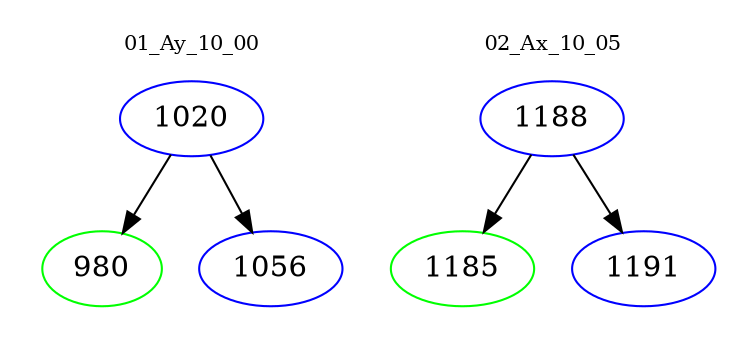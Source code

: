 digraph{
subgraph cluster_0 {
color = white
label = "01_Ay_10_00";
fontsize=10;
T0_1020 [label="1020", color="blue"]
T0_1020 -> T0_980 [color="black"]
T0_980 [label="980", color="green"]
T0_1020 -> T0_1056 [color="black"]
T0_1056 [label="1056", color="blue"]
}
subgraph cluster_1 {
color = white
label = "02_Ax_10_05";
fontsize=10;
T1_1188 [label="1188", color="blue"]
T1_1188 -> T1_1185 [color="black"]
T1_1185 [label="1185", color="green"]
T1_1188 -> T1_1191 [color="black"]
T1_1191 [label="1191", color="blue"]
}
}
